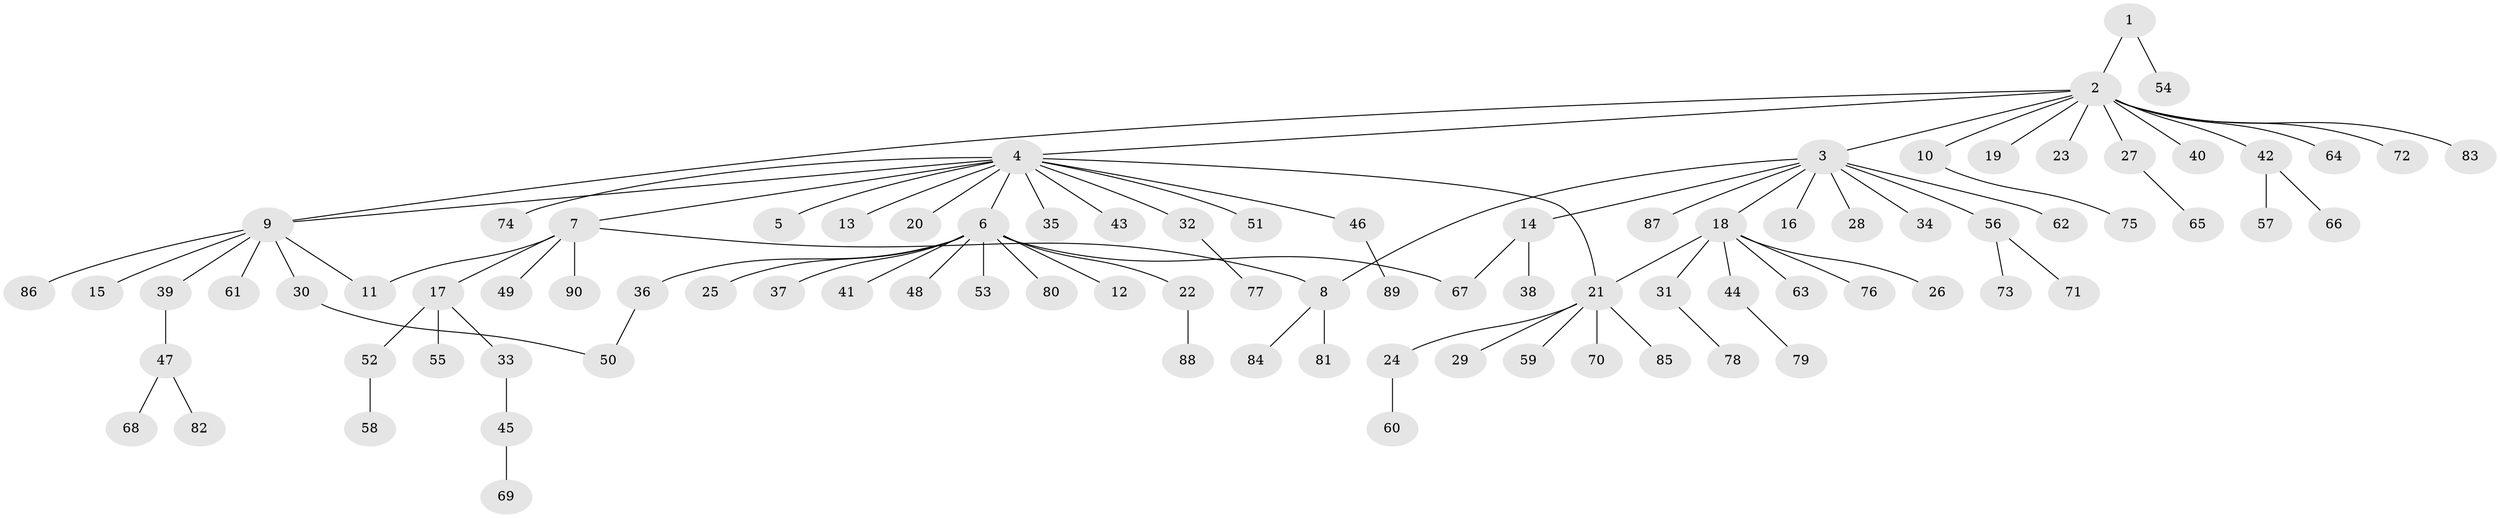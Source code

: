 // coarse degree distribution, {12: 0.015625, 1: 0.6875, 9: 0.015625, 6: 0.03125, 2: 0.15625, 10: 0.015625, 5: 0.015625, 3: 0.03125, 7: 0.015625, 13: 0.015625}
// Generated by graph-tools (version 1.1) at 2025/36/03/04/25 23:36:53]
// undirected, 90 vertices, 95 edges
graph export_dot {
  node [color=gray90,style=filled];
  1;
  2;
  3;
  4;
  5;
  6;
  7;
  8;
  9;
  10;
  11;
  12;
  13;
  14;
  15;
  16;
  17;
  18;
  19;
  20;
  21;
  22;
  23;
  24;
  25;
  26;
  27;
  28;
  29;
  30;
  31;
  32;
  33;
  34;
  35;
  36;
  37;
  38;
  39;
  40;
  41;
  42;
  43;
  44;
  45;
  46;
  47;
  48;
  49;
  50;
  51;
  52;
  53;
  54;
  55;
  56;
  57;
  58;
  59;
  60;
  61;
  62;
  63;
  64;
  65;
  66;
  67;
  68;
  69;
  70;
  71;
  72;
  73;
  74;
  75;
  76;
  77;
  78;
  79;
  80;
  81;
  82;
  83;
  84;
  85;
  86;
  87;
  88;
  89;
  90;
  1 -- 2;
  1 -- 54;
  2 -- 3;
  2 -- 4;
  2 -- 9;
  2 -- 10;
  2 -- 19;
  2 -- 23;
  2 -- 27;
  2 -- 40;
  2 -- 42;
  2 -- 64;
  2 -- 72;
  2 -- 83;
  3 -- 8;
  3 -- 14;
  3 -- 16;
  3 -- 18;
  3 -- 28;
  3 -- 34;
  3 -- 56;
  3 -- 62;
  3 -- 87;
  4 -- 5;
  4 -- 6;
  4 -- 7;
  4 -- 9;
  4 -- 13;
  4 -- 20;
  4 -- 21;
  4 -- 32;
  4 -- 35;
  4 -- 43;
  4 -- 46;
  4 -- 51;
  4 -- 74;
  6 -- 12;
  6 -- 22;
  6 -- 25;
  6 -- 36;
  6 -- 37;
  6 -- 41;
  6 -- 48;
  6 -- 53;
  6 -- 67;
  6 -- 80;
  7 -- 8;
  7 -- 11;
  7 -- 17;
  7 -- 49;
  7 -- 90;
  8 -- 81;
  8 -- 84;
  9 -- 11;
  9 -- 15;
  9 -- 30;
  9 -- 39;
  9 -- 61;
  9 -- 86;
  10 -- 75;
  14 -- 38;
  14 -- 67;
  17 -- 33;
  17 -- 52;
  17 -- 55;
  18 -- 21;
  18 -- 26;
  18 -- 31;
  18 -- 44;
  18 -- 63;
  18 -- 76;
  21 -- 24;
  21 -- 29;
  21 -- 59;
  21 -- 70;
  21 -- 85;
  22 -- 88;
  24 -- 60;
  27 -- 65;
  30 -- 50;
  31 -- 78;
  32 -- 77;
  33 -- 45;
  36 -- 50;
  39 -- 47;
  42 -- 57;
  42 -- 66;
  44 -- 79;
  45 -- 69;
  46 -- 89;
  47 -- 68;
  47 -- 82;
  52 -- 58;
  56 -- 71;
  56 -- 73;
}

